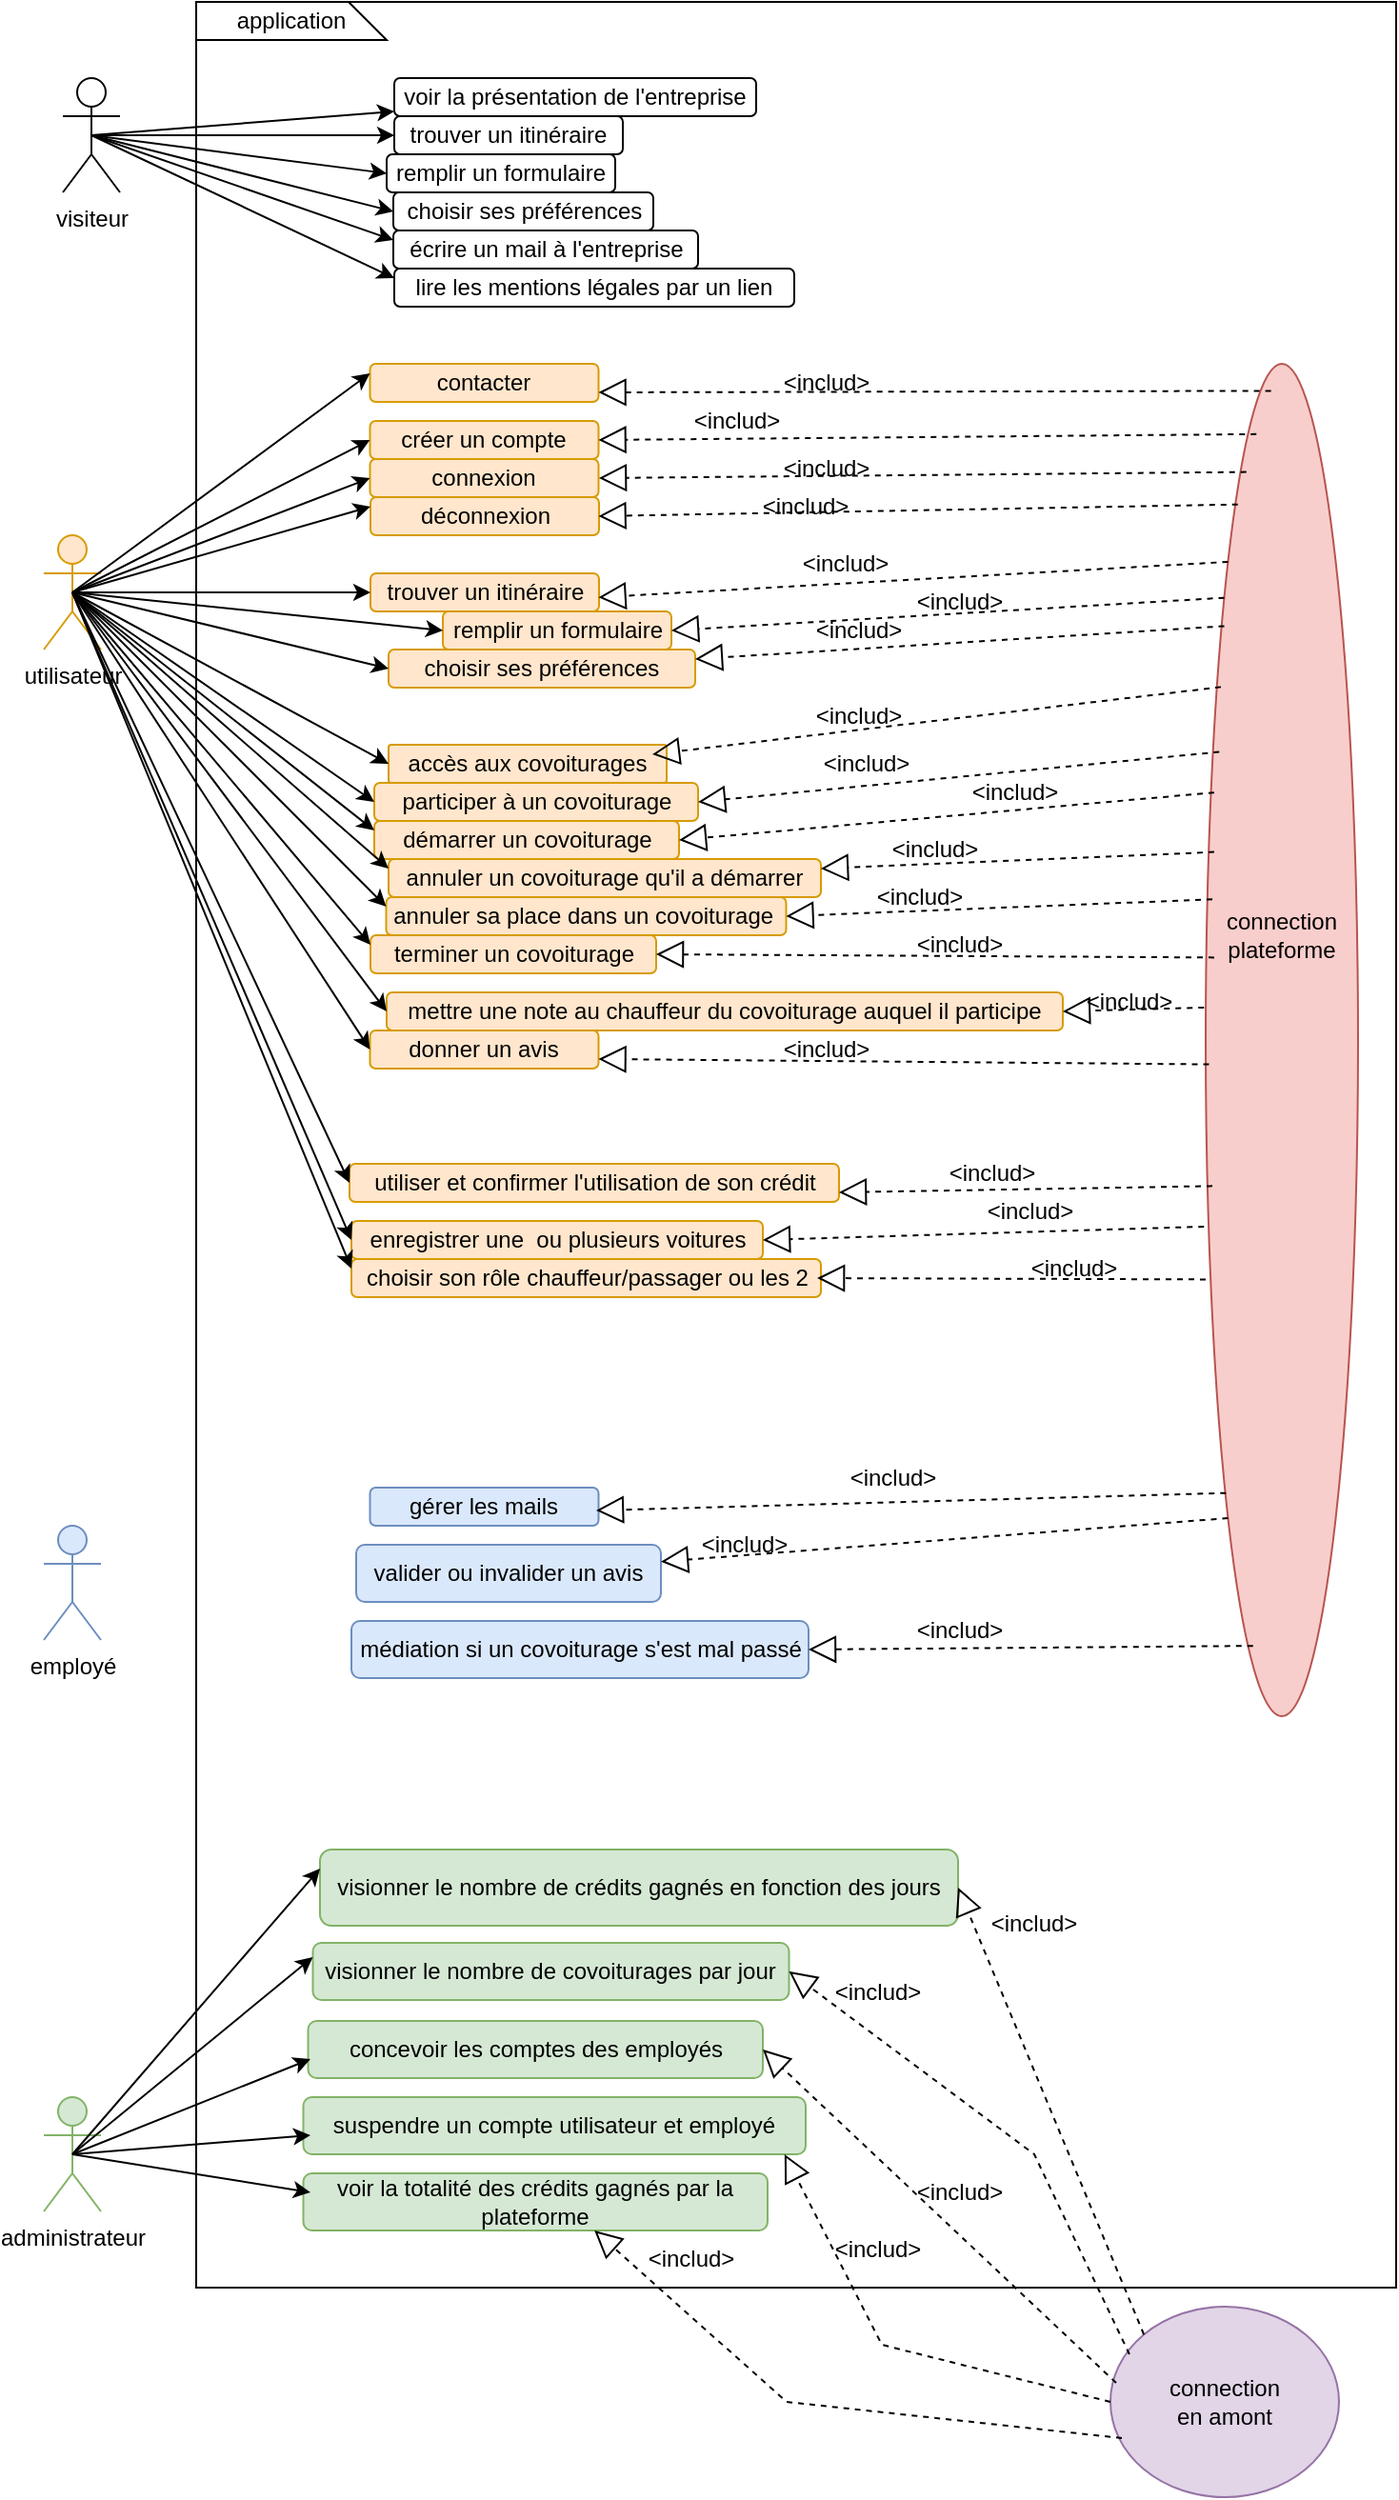 <mxfile version="26.0.6">
  <diagram name="Page-1" id="_enJAcIwX7tWnG5SBYwF">
    <mxGraphModel dx="880" dy="460" grid="1" gridSize="10" guides="1" tooltips="1" connect="1" arrows="1" fold="1" page="1" pageScale="1" pageWidth="827" pageHeight="1169" math="0" shadow="0">
      <root>
        <mxCell id="0" />
        <mxCell id="1" parent="0" />
        <mxCell id="Cdu9qTmXXRXPG9ns2q6v-1" value="" style="rounded=0;whiteSpace=wrap;html=1;" parent="1" vertex="1">
          <mxGeometry x="120" y="120" width="630" height="1200" as="geometry" />
        </mxCell>
        <mxCell id="Cdu9qTmXXRXPG9ns2q6v-2" value="visiteur" style="shape=umlActor;verticalLabelPosition=bottom;verticalAlign=top;html=1;outlineConnect=0;" parent="1" vertex="1">
          <mxGeometry x="50" y="160" width="30" height="60" as="geometry" />
        </mxCell>
        <mxCell id="Cdu9qTmXXRXPG9ns2q6v-3" value="" style="endArrow=classic;html=1;rounded=0;exitX=0.5;exitY=0.5;exitDx=0;exitDy=0;exitPerimeter=0;" parent="1" source="Cdu9qTmXXRXPG9ns2q6v-2" target="Cdu9qTmXXRXPG9ns2q6v-4" edge="1">
          <mxGeometry width="50" height="50" relative="1" as="geometry">
            <mxPoint x="390" y="210" as="sourcePoint" />
            <mxPoint x="250" y="180" as="targetPoint" />
          </mxGeometry>
        </mxCell>
        <mxCell id="Cdu9qTmXXRXPG9ns2q6v-4" value="voir la présentation de l&#39;entreprise" style="rounded=1;whiteSpace=wrap;html=1;" parent="1" vertex="1">
          <mxGeometry x="224" y="160" width="190" height="20" as="geometry" />
        </mxCell>
        <mxCell id="Cdu9qTmXXRXPG9ns2q6v-8" value="trouver un itinéraire" style="rounded=1;whiteSpace=wrap;html=1;" parent="1" vertex="1">
          <mxGeometry x="224" y="180" width="120" height="20" as="geometry" />
        </mxCell>
        <mxCell id="Cdu9qTmXXRXPG9ns2q6v-9" value="écrire un mail à l&#39;entreprise" style="rounded=1;whiteSpace=wrap;html=1;" parent="1" vertex="1">
          <mxGeometry x="223.5" y="240" width="160" height="20" as="geometry" />
        </mxCell>
        <mxCell id="Cdu9qTmXXRXPG9ns2q6v-12" value="lire les mentions légales par un lien" style="whiteSpace=wrap;html=1;rounded=1;" parent="1" vertex="1">
          <mxGeometry x="224" y="260" width="210" height="20" as="geometry" />
        </mxCell>
        <mxCell id="Cdu9qTmXXRXPG9ns2q6v-14" value="" style="endArrow=classic;html=1;rounded=0;entryX=0;entryY=0.5;entryDx=0;entryDy=0;exitX=0.5;exitY=0.5;exitDx=0;exitDy=0;exitPerimeter=0;" parent="1" source="Cdu9qTmXXRXPG9ns2q6v-2" target="Cdu9qTmXXRXPG9ns2q6v-8" edge="1">
          <mxGeometry width="50" height="50" relative="1" as="geometry">
            <mxPoint x="390" y="360" as="sourcePoint" />
            <mxPoint x="440" y="310" as="targetPoint" />
          </mxGeometry>
        </mxCell>
        <mxCell id="Cdu9qTmXXRXPG9ns2q6v-16" value="" style="endArrow=classic;html=1;rounded=0;exitX=0.5;exitY=0.5;exitDx=0;exitDy=0;exitPerimeter=0;entryX=0;entryY=0.25;entryDx=0;entryDy=0;" parent="1" source="Cdu9qTmXXRXPG9ns2q6v-2" target="Cdu9qTmXXRXPG9ns2q6v-12" edge="1">
          <mxGeometry width="50" height="50" relative="1" as="geometry">
            <mxPoint x="390" y="360" as="sourcePoint" />
            <mxPoint x="440" y="310" as="targetPoint" />
          </mxGeometry>
        </mxCell>
        <mxCell id="Cdu9qTmXXRXPG9ns2q6v-17" value="" style="endArrow=classic;html=1;rounded=0;exitX=0.5;exitY=0.5;exitDx=0;exitDy=0;exitPerimeter=0;entryX=0;entryY=0.25;entryDx=0;entryDy=0;" parent="1" source="Cdu9qTmXXRXPG9ns2q6v-2" target="Cdu9qTmXXRXPG9ns2q6v-9" edge="1">
          <mxGeometry width="50" height="50" relative="1" as="geometry">
            <mxPoint x="390" y="360" as="sourcePoint" />
            <mxPoint x="440" y="310" as="targetPoint" />
          </mxGeometry>
        </mxCell>
        <mxCell id="Cdu9qTmXXRXPG9ns2q6v-18" value="application" style="shape=card;whiteSpace=wrap;html=1;direction=south;" parent="1" vertex="1">
          <mxGeometry x="120" y="120" width="100" height="20" as="geometry" />
        </mxCell>
        <mxCell id="Cdu9qTmXXRXPG9ns2q6v-19" value="utilisateur" style="shape=umlActor;verticalLabelPosition=bottom;verticalAlign=top;html=1;outlineConnect=0;fillColor=#ffe6cc;strokeColor=#d79b00;" parent="1" vertex="1">
          <mxGeometry x="40" y="400" width="30" height="60" as="geometry" />
        </mxCell>
        <mxCell id="Cdu9qTmXXRXPG9ns2q6v-22" value="" style="ellipse;whiteSpace=wrap;html=1;direction=south;fillColor=#f8cecc;strokeColor=#b85450;" parent="1" vertex="1">
          <mxGeometry x="650" y="310" width="80" height="710" as="geometry" />
        </mxCell>
        <mxCell id="Cdu9qTmXXRXPG9ns2q6v-23" value="connexion" style="rounded=1;whiteSpace=wrap;html=1;fillColor=#ffe6cc;strokeColor=#d79b00;" parent="1" vertex="1">
          <mxGeometry x="211.25" y="360" width="120" height="20" as="geometry" />
        </mxCell>
        <mxCell id="Cdu9qTmXXRXPG9ns2q6v-26" value="déconnexion" style="rounded=1;whiteSpace=wrap;html=1;fillColor=#ffe6cc;strokeColor=#d79b00;" parent="1" vertex="1">
          <mxGeometry x="211.5" y="380" width="120" height="20" as="geometry" />
        </mxCell>
        <mxCell id="Cdu9qTmXXRXPG9ns2q6v-27" value="accès aux covoiturages" style="rounded=1;whiteSpace=wrap;html=1;arcSize=7;fillColor=#ffe6cc;strokeColor=#d79b00;" parent="1" vertex="1">
          <mxGeometry x="221" y="510" width="146" height="20" as="geometry" />
        </mxCell>
        <mxCell id="Cdu9qTmXXRXPG9ns2q6v-32" value="contacter" style="rounded=1;whiteSpace=wrap;html=1;fillColor=#ffe6cc;strokeColor=#d79b00;" parent="1" vertex="1">
          <mxGeometry x="211.25" y="310" width="120" height="20" as="geometry" />
        </mxCell>
        <mxCell id="Cdu9qTmXXRXPG9ns2q6v-33" value="trouver un itinéraire" style="rounded=1;whiteSpace=wrap;html=1;fillColor=#ffe6cc;strokeColor=#d79b00;" parent="1" vertex="1">
          <mxGeometry x="211.5" y="420" width="120" height="20" as="geometry" />
        </mxCell>
        <mxCell id="Cdu9qTmXXRXPG9ns2q6v-34" value="participer à un covoiturage" style="rounded=1;whiteSpace=wrap;html=1;fillColor=#ffe6cc;strokeColor=#d79b00;" parent="1" vertex="1">
          <mxGeometry x="213.5" y="530" width="170" height="20" as="geometry" />
        </mxCell>
        <mxCell id="Cdu9qTmXXRXPG9ns2q6v-35" style="edgeStyle=orthogonalEdgeStyle;rounded=0;orthogonalLoop=1;jettySize=auto;html=1;exitX=0.5;exitY=1;exitDx=0;exitDy=0;" parent="1" source="Cdu9qTmXXRXPG9ns2q6v-8" target="Cdu9qTmXXRXPG9ns2q6v-8" edge="1">
          <mxGeometry relative="1" as="geometry" />
        </mxCell>
        <mxCell id="Cdu9qTmXXRXPG9ns2q6v-36" value="donner un avis" style="rounded=1;whiteSpace=wrap;html=1;fillColor=#ffe6cc;strokeColor=#d79b00;" parent="1" vertex="1">
          <mxGeometry x="211.25" y="660" width="120" height="20" as="geometry" />
        </mxCell>
        <mxCell id="Cdu9qTmXXRXPG9ns2q6v-37" value="mettre une note au chauffeur du covoiturage auquel il participe" style="rounded=1;whiteSpace=wrap;html=1;fillColor=#ffe6cc;strokeColor=#d79b00;" parent="1" vertex="1">
          <mxGeometry x="220" y="640" width="355" height="20" as="geometry" />
        </mxCell>
        <mxCell id="Cdu9qTmXXRXPG9ns2q6v-38" value="choisir ses préférences" style="rounded=1;whiteSpace=wrap;html=1;fillColor=#ffe6cc;strokeColor=#d79b00;" parent="1" vertex="1">
          <mxGeometry x="221" y="460" width="161" height="20" as="geometry" />
        </mxCell>
        <mxCell id="Cdu9qTmXXRXPG9ns2q6v-39" value="créer un compte" style="rounded=1;whiteSpace=wrap;html=1;fillColor=#ffe6cc;strokeColor=#d79b00;" parent="1" vertex="1">
          <mxGeometry x="211.25" y="340" width="120" height="20" as="geometry" />
        </mxCell>
        <mxCell id="Cdu9qTmXXRXPG9ns2q6v-40" value="démarrer un covoiturage" style="rounded=1;whiteSpace=wrap;html=1;fillColor=#ffe6cc;strokeColor=#d79b00;" parent="1" vertex="1">
          <mxGeometry x="213.5" y="550" width="160" height="20" as="geometry" />
        </mxCell>
        <mxCell id="Cdu9qTmXXRXPG9ns2q6v-41" value="annuler un covoiturage qu&#39;il a démarrer" style="rounded=1;whiteSpace=wrap;html=1;fillColor=#ffe6cc;strokeColor=#d79b00;" parent="1" vertex="1">
          <mxGeometry x="221" y="570" width="227" height="20" as="geometry" />
        </mxCell>
        <mxCell id="Cdu9qTmXXRXPG9ns2q6v-42" value="terminer un covoiturage" style="rounded=1;whiteSpace=wrap;html=1;fillColor=#ffe6cc;strokeColor=#d79b00;" parent="1" vertex="1">
          <mxGeometry x="211.5" y="610" width="150" height="20" as="geometry" />
        </mxCell>
        <mxCell id="Cdu9qTmXXRXPG9ns2q6v-43" value="utiliser et confirmer l&#39;utilisation de son crédit" style="rounded=1;whiteSpace=wrap;html=1;fillColor=#ffe6cc;strokeColor=#d79b00;" parent="1" vertex="1">
          <mxGeometry x="200.5" y="730" width="257" height="20" as="geometry" />
        </mxCell>
        <mxCell id="Cdu9qTmXXRXPG9ns2q6v-44" value="enregistrer une&amp;nbsp; ou plusieurs voitures" style="rounded=1;whiteSpace=wrap;html=1;fillColor=#ffe6cc;strokeColor=#d79b00;" parent="1" vertex="1">
          <mxGeometry x="201.5" y="760" width="216" height="20" as="geometry" />
        </mxCell>
        <mxCell id="Cdu9qTmXXRXPG9ns2q6v-45" value="annuler sa place dans un covoiturage&amp;nbsp;" style="rounded=1;whiteSpace=wrap;html=1;fillColor=#ffe6cc;strokeColor=#d79b00;" parent="1" vertex="1">
          <mxGeometry x="219.75" y="590" width="210" height="20" as="geometry" />
        </mxCell>
        <mxCell id="Cdu9qTmXXRXPG9ns2q6v-46" value="employé" style="shape=umlActor;verticalLabelPosition=bottom;verticalAlign=top;html=1;outlineConnect=0;fillColor=#dae8fc;strokeColor=#6c8ebf;" parent="1" vertex="1">
          <mxGeometry x="40" y="920" width="30" height="60" as="geometry" />
        </mxCell>
        <mxCell id="Cdu9qTmXXRXPG9ns2q6v-47" value="gérer les mails" style="rounded=1;whiteSpace=wrap;html=1;fillColor=#dae8fc;strokeColor=#6c8ebf;" parent="1" vertex="1">
          <mxGeometry x="211.25" y="900" width="120" height="20" as="geometry" />
        </mxCell>
        <mxCell id="Cdu9qTmXXRXPG9ns2q6v-48" value="valider ou invalider un avis" style="rounded=1;whiteSpace=wrap;html=1;fillColor=#dae8fc;strokeColor=#6c8ebf;" parent="1" vertex="1">
          <mxGeometry x="204" y="930" width="160" height="30" as="geometry" />
        </mxCell>
        <mxCell id="Cdu9qTmXXRXPG9ns2q6v-49" value="médiation si un covoiturage s&#39;est mal passé" style="rounded=1;whiteSpace=wrap;html=1;fillColor=#dae8fc;strokeColor=#6c8ebf;" parent="1" vertex="1">
          <mxGeometry x="201.5" y="970" width="240" height="30" as="geometry" />
        </mxCell>
        <mxCell id="Cdu9qTmXXRXPG9ns2q6v-50" value="administrateur" style="shape=umlActor;verticalLabelPosition=bottom;verticalAlign=top;html=1;outlineConnect=0;fillColor=#d5e8d4;strokeColor=#82b366;" parent="1" vertex="1">
          <mxGeometry x="40" y="1220" width="30" height="60" as="geometry" />
        </mxCell>
        <mxCell id="Cdu9qTmXXRXPG9ns2q6v-51" value="choisir son rôle chauffeur/passager ou les 2" style="rounded=1;whiteSpace=wrap;html=1;fillColor=#ffe6cc;strokeColor=#d79b00;" parent="1" vertex="1">
          <mxGeometry x="201.5" y="780" width="246.5" height="20" as="geometry" />
        </mxCell>
        <mxCell id="Cdu9qTmXXRXPG9ns2q6v-52" value="remplir un formulaire" style="rounded=1;whiteSpace=wrap;html=1;fillColor=#ffe6cc;strokeColor=#d79b00;" parent="1" vertex="1">
          <mxGeometry x="249.5" y="440" width="120" height="20" as="geometry" />
        </mxCell>
        <mxCell id="Cdu9qTmXXRXPG9ns2q6v-55" value="" style="endArrow=classic;html=1;rounded=0;exitX=0.5;exitY=0.5;exitDx=0;exitDy=0;exitPerimeter=0;entryX=0;entryY=0.5;entryDx=0;entryDy=0;" parent="1" source="Cdu9qTmXXRXPG9ns2q6v-19" target="Cdu9qTmXXRXPG9ns2q6v-33" edge="1">
          <mxGeometry width="50" height="50" relative="1" as="geometry">
            <mxPoint x="133.5" y="475" as="sourcePoint" />
            <mxPoint x="183.5" y="425" as="targetPoint" />
          </mxGeometry>
        </mxCell>
        <mxCell id="Cdu9qTmXXRXPG9ns2q6v-56" value="" style="endArrow=classic;html=1;rounded=0;exitX=0.5;exitY=0.5;exitDx=0;exitDy=0;exitPerimeter=0;entryX=0;entryY=0.25;entryDx=0;entryDy=0;" parent="1" source="Cdu9qTmXXRXPG9ns2q6v-19" target="Cdu9qTmXXRXPG9ns2q6v-26" edge="1">
          <mxGeometry width="50" height="50" relative="1" as="geometry">
            <mxPoint x="134" y="455" as="sourcePoint" />
            <mxPoint x="184" y="405" as="targetPoint" />
          </mxGeometry>
        </mxCell>
        <mxCell id="Cdu9qTmXXRXPG9ns2q6v-57" value="" style="endArrow=classic;html=1;rounded=0;entryX=0;entryY=0.5;entryDx=0;entryDy=0;exitX=0.5;exitY=0.5;exitDx=0;exitDy=0;exitPerimeter=0;" parent="1" source="Cdu9qTmXXRXPG9ns2q6v-19" target="Cdu9qTmXXRXPG9ns2q6v-23" edge="1">
          <mxGeometry width="50" height="50" relative="1" as="geometry">
            <mxPoint x="60" y="435" as="sourcePoint" />
            <mxPoint x="110" y="385" as="targetPoint" />
          </mxGeometry>
        </mxCell>
        <mxCell id="Cdu9qTmXXRXPG9ns2q6v-58" value="" style="endArrow=classic;html=1;rounded=0;exitX=0.5;exitY=0.5;exitDx=0;exitDy=0;exitPerimeter=0;entryX=0;entryY=0.25;entryDx=0;entryDy=0;" parent="1" source="Cdu9qTmXXRXPG9ns2q6v-19" target="Cdu9qTmXXRXPG9ns2q6v-32" edge="1">
          <mxGeometry width="50" height="50" relative="1" as="geometry">
            <mxPoint x="130" y="380" as="sourcePoint" />
            <mxPoint x="180" y="330" as="targetPoint" />
          </mxGeometry>
        </mxCell>
        <mxCell id="Cdu9qTmXXRXPG9ns2q6v-59" value="" style="endArrow=classic;html=1;rounded=0;exitX=0.5;exitY=0.5;exitDx=0;exitDy=0;exitPerimeter=0;entryX=0;entryY=0.5;entryDx=0;entryDy=0;" parent="1" source="Cdu9qTmXXRXPG9ns2q6v-19" target="Cdu9qTmXXRXPG9ns2q6v-39" edge="1">
          <mxGeometry width="50" height="50" relative="1" as="geometry">
            <mxPoint x="120" y="410" as="sourcePoint" />
            <mxPoint x="170" y="360" as="targetPoint" />
          </mxGeometry>
        </mxCell>
        <mxCell id="Cdu9qTmXXRXPG9ns2q6v-61" value="" style="endArrow=classic;html=1;rounded=0;exitX=0.5;exitY=0.5;exitDx=0;exitDy=0;exitPerimeter=0;entryX=0;entryY=0.5;entryDx=0;entryDy=0;" parent="1" source="Cdu9qTmXXRXPG9ns2q6v-19" target="Cdu9qTmXXRXPG9ns2q6v-52" edge="1">
          <mxGeometry width="50" height="50" relative="1" as="geometry">
            <mxPoint x="390" y="580" as="sourcePoint" />
            <mxPoint x="440" y="530" as="targetPoint" />
          </mxGeometry>
        </mxCell>
        <mxCell id="Cdu9qTmXXRXPG9ns2q6v-62" value="" style="endArrow=classic;html=1;rounded=0;exitX=0.5;exitY=0.5;exitDx=0;exitDy=0;exitPerimeter=0;entryX=0;entryY=0.5;entryDx=0;entryDy=0;" parent="1" source="Cdu9qTmXXRXPG9ns2q6v-19" target="Cdu9qTmXXRXPG9ns2q6v-27" edge="1">
          <mxGeometry width="50" height="50" relative="1" as="geometry">
            <mxPoint x="140" y="510" as="sourcePoint" />
            <mxPoint x="180" y="470" as="targetPoint" />
          </mxGeometry>
        </mxCell>
        <mxCell id="Cdu9qTmXXRXPG9ns2q6v-65" value="" style="endArrow=classic;html=1;rounded=0;exitX=0.5;exitY=0.5;exitDx=0;exitDy=0;exitPerimeter=0;entryX=0;entryY=0.5;entryDx=0;entryDy=0;" parent="1" source="Cdu9qTmXXRXPG9ns2q6v-19" target="Cdu9qTmXXRXPG9ns2q6v-38" edge="1">
          <mxGeometry width="50" height="50" relative="1" as="geometry">
            <mxPoint x="140" y="560" as="sourcePoint" />
            <mxPoint x="190" y="510" as="targetPoint" />
          </mxGeometry>
        </mxCell>
        <mxCell id="Cdu9qTmXXRXPG9ns2q6v-66" value="" style="endArrow=classic;html=1;rounded=0;entryX=0;entryY=0.5;entryDx=0;entryDy=0;exitX=0.5;exitY=0.5;exitDx=0;exitDy=0;exitPerimeter=0;" parent="1" source="Cdu9qTmXXRXPG9ns2q6v-19" target="Cdu9qTmXXRXPG9ns2q6v-36" edge="1">
          <mxGeometry width="50" height="50" relative="1" as="geometry">
            <mxPoint x="60" y="430" as="sourcePoint" />
            <mxPoint x="190" y="510" as="targetPoint" />
          </mxGeometry>
        </mxCell>
        <mxCell id="Cdu9qTmXXRXPG9ns2q6v-68" value="" style="endArrow=classic;html=1;rounded=0;exitX=0.5;exitY=0.5;exitDx=0;exitDy=0;exitPerimeter=0;entryX=0;entryY=0.5;entryDx=0;entryDy=0;" parent="1" source="Cdu9qTmXXRXPG9ns2q6v-19" target="Cdu9qTmXXRXPG9ns2q6v-34" edge="1">
          <mxGeometry width="50" height="50" relative="1" as="geometry">
            <mxPoint x="150" y="540" as="sourcePoint" />
            <mxPoint x="200" y="490" as="targetPoint" />
          </mxGeometry>
        </mxCell>
        <mxCell id="Cdu9qTmXXRXPG9ns2q6v-69" value="" style="endArrow=classic;html=1;rounded=0;exitX=0.5;exitY=0.5;exitDx=0;exitDy=0;exitPerimeter=0;entryX=0;entryY=0.5;entryDx=0;entryDy=0;" parent="1" source="Cdu9qTmXXRXPG9ns2q6v-19" target="Cdu9qTmXXRXPG9ns2q6v-37" edge="1">
          <mxGeometry width="50" height="50" relative="1" as="geometry">
            <mxPoint x="130" y="600" as="sourcePoint" />
            <mxPoint x="180" y="550" as="targetPoint" />
          </mxGeometry>
        </mxCell>
        <mxCell id="Cdu9qTmXXRXPG9ns2q6v-71" value="" style="endArrow=classic;html=1;rounded=0;exitX=0.5;exitY=0.5;exitDx=0;exitDy=0;exitPerimeter=0;entryX=0;entryY=0.25;entryDx=0;entryDy=0;" parent="1" source="Cdu9qTmXXRXPG9ns2q6v-19" target="Cdu9qTmXXRXPG9ns2q6v-40" edge="1">
          <mxGeometry width="50" height="50" relative="1" as="geometry">
            <mxPoint x="130" y="620" as="sourcePoint" />
            <mxPoint x="180" y="570" as="targetPoint" />
          </mxGeometry>
        </mxCell>
        <mxCell id="Cdu9qTmXXRXPG9ns2q6v-72" value="" style="endArrow=classic;html=1;rounded=0;exitX=0.5;exitY=0.5;exitDx=0;exitDy=0;exitPerimeter=0;entryX=0;entryY=0.25;entryDx=0;entryDy=0;" parent="1" source="Cdu9qTmXXRXPG9ns2q6v-19" target="Cdu9qTmXXRXPG9ns2q6v-41" edge="1">
          <mxGeometry width="50" height="50" relative="1" as="geometry">
            <mxPoint x="140" y="640" as="sourcePoint" />
            <mxPoint x="190" y="590" as="targetPoint" />
          </mxGeometry>
        </mxCell>
        <mxCell id="Cdu9qTmXXRXPG9ns2q6v-73" value="" style="endArrow=classic;html=1;rounded=0;exitX=0.5;exitY=0.5;exitDx=0;exitDy=0;exitPerimeter=0;entryX=0;entryY=0.25;entryDx=0;entryDy=0;" parent="1" source="Cdu9qTmXXRXPG9ns2q6v-19" target="Cdu9qTmXXRXPG9ns2q6v-45" edge="1">
          <mxGeometry width="50" height="50" relative="1" as="geometry">
            <mxPoint x="140" y="660" as="sourcePoint" />
            <mxPoint x="200" y="585" as="targetPoint" />
          </mxGeometry>
        </mxCell>
        <mxCell id="Cdu9qTmXXRXPG9ns2q6v-75" value="" style="endArrow=classic;html=1;rounded=0;exitX=0.5;exitY=0.5;exitDx=0;exitDy=0;exitPerimeter=0;entryX=0;entryY=0.25;entryDx=0;entryDy=0;" parent="1" source="Cdu9qTmXXRXPG9ns2q6v-19" target="Cdu9qTmXXRXPG9ns2q6v-42" edge="1">
          <mxGeometry width="50" height="50" relative="1" as="geometry">
            <mxPoint x="54.25" y="450" as="sourcePoint" />
            <mxPoint x="200" y="640" as="targetPoint" />
          </mxGeometry>
        </mxCell>
        <mxCell id="Cdu9qTmXXRXPG9ns2q6v-76" value="" style="endArrow=classic;html=1;rounded=0;entryX=0;entryY=0.5;entryDx=0;entryDy=0;exitX=0.5;exitY=0.5;exitDx=0;exitDy=0;exitPerimeter=0;" parent="1" source="Cdu9qTmXXRXPG9ns2q6v-19" target="Cdu9qTmXXRXPG9ns2q6v-43" edge="1">
          <mxGeometry width="50" height="50" relative="1" as="geometry">
            <mxPoint x="50" y="430" as="sourcePoint" />
            <mxPoint x="190" y="640" as="targetPoint" />
          </mxGeometry>
        </mxCell>
        <mxCell id="Cdu9qTmXXRXPG9ns2q6v-79" value="" style="endArrow=classic;html=1;rounded=0;exitX=0.5;exitY=0.5;exitDx=0;exitDy=0;exitPerimeter=0;entryX=0;entryY=0.5;entryDx=0;entryDy=0;" parent="1" source="Cdu9qTmXXRXPG9ns2q6v-19" target="Cdu9qTmXXRXPG9ns2q6v-44" edge="1">
          <mxGeometry width="50" height="50" relative="1" as="geometry">
            <mxPoint x="140" y="720" as="sourcePoint" />
            <mxPoint x="190" y="670" as="targetPoint" />
          </mxGeometry>
        </mxCell>
        <mxCell id="Cdu9qTmXXRXPG9ns2q6v-81" value="" style="endArrow=classic;html=1;rounded=0;entryX=0;entryY=0.25;entryDx=0;entryDy=0;exitX=0.5;exitY=0.5;exitDx=0;exitDy=0;exitPerimeter=0;" parent="1" source="Cdu9qTmXXRXPG9ns2q6v-19" target="Cdu9qTmXXRXPG9ns2q6v-51" edge="1">
          <mxGeometry width="50" height="50" relative="1" as="geometry">
            <mxPoint x="140" y="740" as="sourcePoint" />
            <mxPoint x="180" y="690" as="targetPoint" />
          </mxGeometry>
        </mxCell>
        <mxCell id="Cdu9qTmXXRXPG9ns2q6v-89" value="remplir un formulaire" style="rounded=1;whiteSpace=wrap;html=1;" parent="1" vertex="1">
          <mxGeometry x="220" y="200" width="120" height="20" as="geometry" />
        </mxCell>
        <mxCell id="Cdu9qTmXXRXPG9ns2q6v-90" value="choisir ses préférences" style="rounded=1;whiteSpace=wrap;html=1;" parent="1" vertex="1">
          <mxGeometry x="223.5" y="220" width="136.5" height="20" as="geometry" />
        </mxCell>
        <mxCell id="Cdu9qTmXXRXPG9ns2q6v-91" value="" style="endArrow=classic;html=1;rounded=0;exitX=0.5;exitY=0.5;exitDx=0;exitDy=0;exitPerimeter=0;" parent="1" source="Cdu9qTmXXRXPG9ns2q6v-2" edge="1">
          <mxGeometry width="50" height="50" relative="1" as="geometry">
            <mxPoint x="170" y="260" as="sourcePoint" />
            <mxPoint x="220" y="210" as="targetPoint" />
          </mxGeometry>
        </mxCell>
        <mxCell id="Cdu9qTmXXRXPG9ns2q6v-92" value="" style="endArrow=classic;html=1;rounded=0;exitX=0.5;exitY=0.5;exitDx=0;exitDy=0;exitPerimeter=0;entryX=0;entryY=0.5;entryDx=0;entryDy=0;" parent="1" source="Cdu9qTmXXRXPG9ns2q6v-2" target="Cdu9qTmXXRXPG9ns2q6v-90" edge="1">
          <mxGeometry width="50" height="50" relative="1" as="geometry">
            <mxPoint x="180" y="280" as="sourcePoint" />
            <mxPoint x="220" y="230" as="targetPoint" />
          </mxGeometry>
        </mxCell>
        <mxCell id="Cdu9qTmXXRXPG9ns2q6v-95" value="" style="endArrow=block;dashed=1;endFill=0;endSize=12;html=1;rounded=0;entryX=0.865;entryY=0.2;entryDx=0;entryDy=0;entryPerimeter=0;exitX=0.835;exitY=0.867;exitDx=0;exitDy=0;exitPerimeter=0;" parent="1" source="Cdu9qTmXXRXPG9ns2q6v-22" edge="1">
          <mxGeometry width="160" relative="1" as="geometry">
            <mxPoint x="600" y="915" as="sourcePoint" />
            <mxPoint x="330.0" y="912" as="targetPoint" />
          </mxGeometry>
        </mxCell>
        <mxCell id="Cdu9qTmXXRXPG9ns2q6v-96" value="&amp;lt;includ&amp;gt;" style="text;strokeColor=none;align=center;fillColor=none;html=1;verticalAlign=middle;whiteSpace=wrap;rounded=0;" parent="1" vertex="1">
          <mxGeometry x="456.25" y="890" width="60" height="10" as="geometry" />
        </mxCell>
        <mxCell id="Cdu9qTmXXRXPG9ns2q6v-99" value="" style="endArrow=block;dashed=1;endFill=0;endSize=12;html=1;rounded=0;exitX=1;exitY=1;exitDx=0;exitDy=0;" parent="1" source="Cdu9qTmXXRXPG9ns2q6v-22" target="Cdu9qTmXXRXPG9ns2q6v-48" edge="1">
          <mxGeometry width="160" relative="1" as="geometry">
            <mxPoint x="660" y="920" as="sourcePoint" />
            <mxPoint x="770" y="950" as="targetPoint" />
          </mxGeometry>
        </mxCell>
        <mxCell id="Cdu9qTmXXRXPG9ns2q6v-100" value="" style="endArrow=block;dashed=1;endFill=0;endSize=12;html=1;rounded=0;entryX=1;entryY=0.5;entryDx=0;entryDy=0;exitX=0.948;exitY=0.689;exitDx=0;exitDy=0;exitPerimeter=0;" parent="1" source="Cdu9qTmXXRXPG9ns2q6v-22" target="Cdu9qTmXXRXPG9ns2q6v-49" edge="1">
          <mxGeometry width="160" relative="1" as="geometry">
            <mxPoint x="620" y="960" as="sourcePoint" />
            <mxPoint x="780" y="960" as="targetPoint" />
          </mxGeometry>
        </mxCell>
        <mxCell id="Cdu9qTmXXRXPG9ns2q6v-102" value="&amp;lt;includ&amp;gt;" style="text;strokeColor=none;align=center;fillColor=none;html=1;verticalAlign=middle;whiteSpace=wrap;rounded=0;" parent="1" vertex="1">
          <mxGeometry x="378.25" y="920" width="60" height="20" as="geometry" />
        </mxCell>
        <mxCell id="Cdu9qTmXXRXPG9ns2q6v-103" value="&amp;lt;includ&amp;gt;" style="text;strokeColor=none;align=center;fillColor=none;html=1;verticalAlign=middle;whiteSpace=wrap;rounded=0;" parent="1" vertex="1">
          <mxGeometry x="491.25" y="970" width="60" height="10" as="geometry" />
        </mxCell>
        <mxCell id="mjxwGMcQWarFKhQzUoQj-3" value="" style="endArrow=block;dashed=1;endFill=0;endSize=12;html=1;rounded=0;entryX=1;entryY=0.5;entryDx=0;entryDy=0;exitX=0.638;exitY=1.011;exitDx=0;exitDy=0;exitPerimeter=0;" edge="1" parent="1" source="Cdu9qTmXXRXPG9ns2q6v-22" target="Cdu9qTmXXRXPG9ns2q6v-44">
          <mxGeometry width="160" relative="1" as="geometry">
            <mxPoint x="620" y="730" as="sourcePoint" />
            <mxPoint x="780" y="730" as="targetPoint" />
          </mxGeometry>
        </mxCell>
        <mxCell id="mjxwGMcQWarFKhQzUoQj-9" value="" style="endArrow=block;dashed=1;endFill=0;endSize=12;html=1;rounded=0;entryX=1;entryY=0.75;entryDx=0;entryDy=0;exitX=0.518;exitY=0.978;exitDx=0;exitDy=0;exitPerimeter=0;" edge="1" parent="1" source="Cdu9qTmXXRXPG9ns2q6v-22" target="Cdu9qTmXXRXPG9ns2q6v-36">
          <mxGeometry width="160" relative="1" as="geometry">
            <mxPoint x="630" y="660" as="sourcePoint" />
            <mxPoint x="790" y="660" as="targetPoint" />
          </mxGeometry>
        </mxCell>
        <mxCell id="mjxwGMcQWarFKhQzUoQj-10" value="" style="endArrow=block;dashed=1;endFill=0;endSize=12;html=1;rounded=0;entryX=1;entryY=0.5;entryDx=0;entryDy=0;exitX=0.476;exitY=1.011;exitDx=0;exitDy=0;exitPerimeter=0;" edge="1" parent="1" source="Cdu9qTmXXRXPG9ns2q6v-22" target="Cdu9qTmXXRXPG9ns2q6v-37">
          <mxGeometry width="160" relative="1" as="geometry">
            <mxPoint x="660" y="600" as="sourcePoint" />
            <mxPoint x="780" y="640" as="targetPoint" />
          </mxGeometry>
        </mxCell>
        <mxCell id="mjxwGMcQWarFKhQzUoQj-11" value="" style="endArrow=block;dashed=1;endFill=0;endSize=12;html=1;rounded=0;exitX=0.67;exitY=0.956;exitDx=0;exitDy=0;exitPerimeter=0;" edge="1" parent="1">
          <mxGeometry width="160" relative="1" as="geometry">
            <mxPoint x="650" y="790.7" as="sourcePoint" />
            <mxPoint x="446.04" y="790" as="targetPoint" />
          </mxGeometry>
        </mxCell>
        <mxCell id="mjxwGMcQWarFKhQzUoQj-12" value="" style="endArrow=block;dashed=1;endFill=0;endSize=12;html=1;rounded=0;entryX=1;entryY=0.25;entryDx=0;entryDy=0;exitX=0.361;exitY=0.944;exitDx=0;exitDy=0;exitPerimeter=0;" edge="1" parent="1" source="Cdu9qTmXXRXPG9ns2q6v-22" target="Cdu9qTmXXRXPG9ns2q6v-41">
          <mxGeometry width="160" relative="1" as="geometry">
            <mxPoint x="600" y="579.5" as="sourcePoint" />
            <mxPoint x="760" y="579.5" as="targetPoint" />
          </mxGeometry>
        </mxCell>
        <mxCell id="mjxwGMcQWarFKhQzUoQj-13" value="" style="endArrow=block;dashed=1;endFill=0;endSize=12;html=1;rounded=0;exitX=0.439;exitY=0.944;exitDx=0;exitDy=0;exitPerimeter=0;entryX=1;entryY=0.5;entryDx=0;entryDy=0;" edge="1" parent="1" source="Cdu9qTmXXRXPG9ns2q6v-22" target="Cdu9qTmXXRXPG9ns2q6v-42">
          <mxGeometry width="160" relative="1" as="geometry">
            <mxPoint x="600" y="610" as="sourcePoint" />
            <mxPoint x="760" y="610" as="targetPoint" />
          </mxGeometry>
        </mxCell>
        <mxCell id="mjxwGMcQWarFKhQzUoQj-14" value="" style="endArrow=block;dashed=1;endFill=0;endSize=12;html=1;rounded=0;entryX=1;entryY=0.5;entryDx=0;entryDy=0;exitX=0.396;exitY=0.956;exitDx=0;exitDy=0;exitPerimeter=0;" edge="1" parent="1" source="Cdu9qTmXXRXPG9ns2q6v-22" target="Cdu9qTmXXRXPG9ns2q6v-45">
          <mxGeometry width="160" relative="1" as="geometry">
            <mxPoint x="630" y="520" as="sourcePoint" />
            <mxPoint x="780" y="600" as="targetPoint" />
          </mxGeometry>
        </mxCell>
        <mxCell id="mjxwGMcQWarFKhQzUoQj-15" value="" style="endArrow=block;dashed=1;endFill=0;endSize=12;html=1;rounded=0;entryX=1;entryY=0.75;entryDx=0;entryDy=0;exitX=0.608;exitY=0.956;exitDx=0;exitDy=0;exitPerimeter=0;" edge="1" parent="1" source="Cdu9qTmXXRXPG9ns2q6v-22" target="Cdu9qTmXXRXPG9ns2q6v-43">
          <mxGeometry width="160" relative="1" as="geometry">
            <mxPoint x="610" y="710" as="sourcePoint" />
            <mxPoint x="790" y="670" as="targetPoint" />
          </mxGeometry>
        </mxCell>
        <mxCell id="mjxwGMcQWarFKhQzUoQj-16" value="" style="endArrow=block;dashed=1;endFill=0;endSize=12;html=1;rounded=0;exitX=0.239;exitY=0.9;exitDx=0;exitDy=0;exitPerimeter=0;" edge="1" parent="1" source="Cdu9qTmXXRXPG9ns2q6v-22">
          <mxGeometry width="160" relative="1" as="geometry">
            <mxPoint x="668.09" y="467.65" as="sourcePoint" />
            <mxPoint x="359.502" y="515" as="targetPoint" />
          </mxGeometry>
        </mxCell>
        <mxCell id="mjxwGMcQWarFKhQzUoQj-17" value="" style="endArrow=block;dashed=1;endFill=0;endSize=12;html=1;rounded=0;entryX=1;entryY=0.25;entryDx=0;entryDy=0;exitX=0.194;exitY=0.878;exitDx=0;exitDy=0;exitPerimeter=0;" edge="1" parent="1" source="Cdu9qTmXXRXPG9ns2q6v-22" target="Cdu9qTmXXRXPG9ns2q6v-38">
          <mxGeometry width="160" relative="1" as="geometry">
            <mxPoint x="640" y="390" as="sourcePoint" />
            <mxPoint x="790" y="430" as="targetPoint" />
          </mxGeometry>
        </mxCell>
        <mxCell id="mjxwGMcQWarFKhQzUoQj-20" value="" style="endArrow=block;dashed=1;endFill=0;endSize=12;html=1;rounded=0;exitX=0;exitY=1;exitDx=0;exitDy=0;" edge="1" parent="1" source="Cdu9qTmXXRXPG9ns2q6v-22">
          <mxGeometry width="160" relative="1" as="geometry">
            <mxPoint x="682.99" y="370.0" as="sourcePoint" />
            <mxPoint x="331.25" y="432.59" as="targetPoint" />
          </mxGeometry>
        </mxCell>
        <mxCell id="mjxwGMcQWarFKhQzUoQj-21" value="" style="endArrow=block;dashed=1;endFill=0;endSize=12;html=1;rounded=0;exitX=0.104;exitY=0.789;exitDx=0;exitDy=0;exitPerimeter=0;" edge="1" parent="1" source="Cdu9qTmXXRXPG9ns2q6v-22">
          <mxGeometry width="160" relative="1" as="geometry">
            <mxPoint x="670" y="360" as="sourcePoint" />
            <mxPoint x="331.25" y="389.989" as="targetPoint" />
          </mxGeometry>
        </mxCell>
        <mxCell id="mjxwGMcQWarFKhQzUoQj-22" value="" style="endArrow=block;dashed=1;endFill=0;endSize=12;html=1;rounded=0;entryX=1;entryY=0.75;entryDx=0;entryDy=0;exitX=0.02;exitY=0.571;exitDx=0;exitDy=0;exitPerimeter=0;" edge="1" parent="1" source="Cdu9qTmXXRXPG9ns2q6v-22" target="Cdu9qTmXXRXPG9ns2q6v-32">
          <mxGeometry width="160" relative="1" as="geometry">
            <mxPoint x="650" y="330" as="sourcePoint" />
            <mxPoint x="810" y="330" as="targetPoint" />
          </mxGeometry>
        </mxCell>
        <mxCell id="mjxwGMcQWarFKhQzUoQj-23" value="" style="endArrow=block;dashed=1;endFill=0;endSize=12;html=1;rounded=0;entryX=1;entryY=0.5;entryDx=0;entryDy=0;exitX=0.052;exitY=0.667;exitDx=0;exitDy=0;exitPerimeter=0;" edge="1" parent="1" source="Cdu9qTmXXRXPG9ns2q6v-22" target="Cdu9qTmXXRXPG9ns2q6v-39">
          <mxGeometry width="160" relative="1" as="geometry">
            <mxPoint x="650" y="330" as="sourcePoint" />
            <mxPoint x="810" y="350" as="targetPoint" />
          </mxGeometry>
        </mxCell>
        <mxCell id="mjxwGMcQWarFKhQzUoQj-25" value="" style="endArrow=block;dashed=1;endFill=0;endSize=12;html=1;rounded=0;entryX=1;entryY=0.5;entryDx=0;entryDy=0;exitX=0.287;exitY=0.911;exitDx=0;exitDy=0;exitPerimeter=0;" edge="1" parent="1" source="Cdu9qTmXXRXPG9ns2q6v-22" target="Cdu9qTmXXRXPG9ns2q6v-34">
          <mxGeometry width="160" relative="1" as="geometry">
            <mxPoint x="620" y="520" as="sourcePoint" />
            <mxPoint x="780" y="530" as="targetPoint" />
          </mxGeometry>
        </mxCell>
        <mxCell id="mjxwGMcQWarFKhQzUoQj-26" value="" style="endArrow=block;dashed=1;endFill=0;endSize=12;html=1;rounded=0;entryX=1;entryY=0.5;entryDx=0;entryDy=0;exitX=0.317;exitY=0.944;exitDx=0;exitDy=0;exitPerimeter=0;" edge="1" parent="1" source="Cdu9qTmXXRXPG9ns2q6v-22" target="Cdu9qTmXXRXPG9ns2q6v-40">
          <mxGeometry width="160" relative="1" as="geometry">
            <mxPoint x="620" y="520" as="sourcePoint" />
            <mxPoint x="780" y="550" as="targetPoint" />
          </mxGeometry>
        </mxCell>
        <mxCell id="mjxwGMcQWarFKhQzUoQj-27" value="&amp;lt;includ&amp;gt;" style="text;strokeColor=none;align=center;fillColor=none;html=1;verticalAlign=middle;whiteSpace=wrap;rounded=0;" vertex="1" parent="1">
          <mxGeometry x="421.25" y="310" width="60" height="20" as="geometry" />
        </mxCell>
        <mxCell id="mjxwGMcQWarFKhQzUoQj-28" value="&amp;lt;includ&amp;gt;" style="text;strokeColor=none;align=center;fillColor=none;html=1;verticalAlign=middle;whiteSpace=wrap;rounded=0;" vertex="1" parent="1">
          <mxGeometry x="373.5" y="330" width="60" height="20" as="geometry" />
        </mxCell>
        <mxCell id="mjxwGMcQWarFKhQzUoQj-29" value="&amp;lt;includ&amp;gt;" style="text;strokeColor=none;align=center;fillColor=none;html=1;verticalAlign=middle;whiteSpace=wrap;rounded=0;" vertex="1" parent="1">
          <mxGeometry x="410" y="380" width="60" height="10" as="geometry" />
        </mxCell>
        <mxCell id="mjxwGMcQWarFKhQzUoQj-32" value="" style="endArrow=block;dashed=1;endFill=0;endSize=12;html=1;rounded=0;exitX=0.08;exitY=0.733;exitDx=0;exitDy=0;exitPerimeter=0;" edge="1" parent="1" source="Cdu9qTmXXRXPG9ns2q6v-22">
          <mxGeometry width="160" relative="1" as="geometry">
            <mxPoint x="556.5" y="344.33" as="sourcePoint" />
            <mxPoint x="331.5" y="369.998" as="targetPoint" />
          </mxGeometry>
        </mxCell>
        <mxCell id="mjxwGMcQWarFKhQzUoQj-33" value="&amp;lt;includ&amp;gt;" style="text;strokeColor=none;align=center;fillColor=none;html=1;verticalAlign=middle;whiteSpace=wrap;rounded=0;" vertex="1" parent="1">
          <mxGeometry x="431.25" y="410" width="60" height="10" as="geometry" />
        </mxCell>
        <mxCell id="mjxwGMcQWarFKhQzUoQj-34" value="&amp;lt;includ&amp;gt;" style="text;strokeColor=none;align=center;fillColor=none;html=1;verticalAlign=middle;whiteSpace=wrap;rounded=0;" vertex="1" parent="1">
          <mxGeometry x="421.25" y="360" width="60" height="10" as="geometry" />
        </mxCell>
        <mxCell id="mjxwGMcQWarFKhQzUoQj-35" value="&amp;lt;includ&amp;gt;" style="text;strokeColor=none;align=center;fillColor=none;html=1;verticalAlign=middle;whiteSpace=wrap;rounded=0;" vertex="1" parent="1">
          <mxGeometry x="438.25" y="445" width="60" height="10" as="geometry" />
        </mxCell>
        <mxCell id="mjxwGMcQWarFKhQzUoQj-43" value="&amp;lt;includ&amp;gt;" style="text;strokeColor=none;align=center;fillColor=none;html=1;verticalAlign=middle;whiteSpace=wrap;rounded=0;" vertex="1" parent="1">
          <mxGeometry x="441.5" y="515" width="60" height="10" as="geometry" />
        </mxCell>
        <mxCell id="mjxwGMcQWarFKhQzUoQj-44" value="&amp;lt;includ&amp;gt;" style="text;strokeColor=none;align=center;fillColor=none;html=1;verticalAlign=middle;whiteSpace=wrap;rounded=0;" vertex="1" parent="1">
          <mxGeometry x="438.25" y="490" width="60" height="10" as="geometry" />
        </mxCell>
        <mxCell id="mjxwGMcQWarFKhQzUoQj-48" value="&amp;lt;includ&amp;gt;" style="text;strokeColor=none;align=center;fillColor=none;html=1;verticalAlign=middle;whiteSpace=wrap;rounded=0;" vertex="1" parent="1">
          <mxGeometry x="520" y="530" width="60" height="10" as="geometry" />
        </mxCell>
        <mxCell id="mjxwGMcQWarFKhQzUoQj-50" value="&amp;lt;includ&amp;gt;" style="text;strokeColor=none;align=center;fillColor=none;html=1;verticalAlign=middle;whiteSpace=wrap;rounded=0;" vertex="1" parent="1">
          <mxGeometry x="477.5" y="560" width="60" height="10" as="geometry" />
        </mxCell>
        <mxCell id="mjxwGMcQWarFKhQzUoQj-55" value="&amp;lt;includ&amp;gt;" style="text;strokeColor=none;align=center;fillColor=none;html=1;verticalAlign=middle;whiteSpace=wrap;rounded=0;" vertex="1" parent="1">
          <mxGeometry x="470" y="585" width="60" height="10" as="geometry" />
        </mxCell>
        <mxCell id="mjxwGMcQWarFKhQzUoQj-56" value="&amp;lt;includ&amp;gt;" style="text;strokeColor=none;align=center;fillColor=none;html=1;verticalAlign=middle;whiteSpace=wrap;rounded=0;" vertex="1" parent="1">
          <mxGeometry x="491.25" y="610" width="60" height="10" as="geometry" />
        </mxCell>
        <mxCell id="mjxwGMcQWarFKhQzUoQj-59" value="&amp;lt;includ&amp;gt;" style="text;strokeColor=none;align=center;fillColor=none;html=1;verticalAlign=middle;whiteSpace=wrap;rounded=0;" vertex="1" parent="1">
          <mxGeometry x="421.25" y="665" width="60" height="10" as="geometry" />
        </mxCell>
        <mxCell id="mjxwGMcQWarFKhQzUoQj-61" value="&amp;lt;includ&amp;gt;" style="text;strokeColor=none;align=center;fillColor=none;html=1;verticalAlign=middle;whiteSpace=wrap;rounded=0;" vertex="1" parent="1">
          <mxGeometry x="551.25" y="780" width="60" height="10" as="geometry" />
        </mxCell>
        <mxCell id="mjxwGMcQWarFKhQzUoQj-62" value="&amp;lt;includ&amp;gt;" style="text;strokeColor=none;align=center;fillColor=none;html=1;verticalAlign=middle;whiteSpace=wrap;rounded=0;" vertex="1" parent="1">
          <mxGeometry x="528" y="750" width="60" height="10" as="geometry" />
        </mxCell>
        <mxCell id="mjxwGMcQWarFKhQzUoQj-64" value="&amp;lt;includ&amp;gt;" style="text;strokeColor=none;align=center;fillColor=none;html=1;verticalAlign=middle;whiteSpace=wrap;rounded=0;" vertex="1" parent="1">
          <mxGeometry x="508" y="730" width="60" height="10" as="geometry" />
        </mxCell>
        <mxCell id="mjxwGMcQWarFKhQzUoQj-65" value="&amp;lt;includ&amp;gt;" style="text;strokeColor=none;align=center;fillColor=none;html=1;verticalAlign=middle;whiteSpace=wrap;rounded=0;" vertex="1" parent="1">
          <mxGeometry x="580" y="640" width="60" height="10" as="geometry" />
        </mxCell>
        <mxCell id="mjxwGMcQWarFKhQzUoQj-71" value="suspendre un compte utilisateur et employé" style="rounded=1;whiteSpace=wrap;html=1;fillColor=#d5e8d4;strokeColor=#82b366;" vertex="1" parent="1">
          <mxGeometry x="176.25" y="1220" width="263.75" height="30" as="geometry" />
        </mxCell>
        <mxCell id="mjxwGMcQWarFKhQzUoQj-72" value="concevoir les comptes des employés" style="rounded=1;whiteSpace=wrap;html=1;fillColor=#d5e8d4;strokeColor=#82b366;" vertex="1" parent="1">
          <mxGeometry x="178.75" y="1180" width="238.75" height="30" as="geometry" />
        </mxCell>
        <mxCell id="mjxwGMcQWarFKhQzUoQj-74" value="voir la totalité des crédits gagnés par la plateforme" style="rounded=1;whiteSpace=wrap;html=1;fillColor=#d5e8d4;strokeColor=#82b366;" vertex="1" parent="1">
          <mxGeometry x="176.25" y="1260" width="243.75" height="30" as="geometry" />
        </mxCell>
        <mxCell id="mjxwGMcQWarFKhQzUoQj-75" value="visionner le nombre de covoiturages par jour" style="rounded=1;whiteSpace=wrap;html=1;fillColor=#d5e8d4;strokeColor=#82b366;" vertex="1" parent="1">
          <mxGeometry x="181.25" y="1139" width="250" height="30" as="geometry" />
        </mxCell>
        <mxCell id="mjxwGMcQWarFKhQzUoQj-76" value="visionner le nombre de crédits gagnés en fonction des jours" style="rounded=1;whiteSpace=wrap;html=1;fillColor=#d5e8d4;strokeColor=#82b366;" vertex="1" parent="1">
          <mxGeometry x="185" y="1090" width="335" height="40" as="geometry" />
        </mxCell>
        <mxCell id="mjxwGMcQWarFKhQzUoQj-79" value="" style="endArrow=classic;html=1;rounded=0;exitX=0.5;exitY=0.5;exitDx=0;exitDy=0;exitPerimeter=0;entryX=0;entryY=0.25;entryDx=0;entryDy=0;" edge="1" parent="1" source="Cdu9qTmXXRXPG9ns2q6v-50" target="mjxwGMcQWarFKhQzUoQj-76">
          <mxGeometry width="50" height="50" relative="1" as="geometry">
            <mxPoint x="130" y="1160" as="sourcePoint" />
            <mxPoint x="180" y="1110" as="targetPoint" />
          </mxGeometry>
        </mxCell>
        <mxCell id="mjxwGMcQWarFKhQzUoQj-80" value="" style="endArrow=classic;html=1;rounded=0;exitX=0.5;exitY=0.5;exitDx=0;exitDy=0;exitPerimeter=0;entryX=0;entryY=0.25;entryDx=0;entryDy=0;" edge="1" parent="1" source="Cdu9qTmXXRXPG9ns2q6v-50" target="mjxwGMcQWarFKhQzUoQj-75">
          <mxGeometry width="50" height="50" relative="1" as="geometry">
            <mxPoint x="130" y="1200" as="sourcePoint" />
            <mxPoint x="180" y="1150" as="targetPoint" />
          </mxGeometry>
        </mxCell>
        <mxCell id="mjxwGMcQWarFKhQzUoQj-81" value="" style="endArrow=classic;html=1;rounded=0;exitX=0.5;exitY=0.5;exitDx=0;exitDy=0;exitPerimeter=0;" edge="1" parent="1" source="Cdu9qTmXXRXPG9ns2q6v-50">
          <mxGeometry width="50" height="50" relative="1" as="geometry">
            <mxPoint x="130" y="1250" as="sourcePoint" />
            <mxPoint x="180" y="1200" as="targetPoint" />
          </mxGeometry>
        </mxCell>
        <mxCell id="mjxwGMcQWarFKhQzUoQj-82" value="" style="endArrow=classic;html=1;rounded=0;exitX=0.5;exitY=0.5;exitDx=0;exitDy=0;exitPerimeter=0;" edge="1" parent="1" source="Cdu9qTmXXRXPG9ns2q6v-50">
          <mxGeometry width="50" height="50" relative="1" as="geometry">
            <mxPoint x="130" y="1290" as="sourcePoint" />
            <mxPoint x="180" y="1240" as="targetPoint" />
          </mxGeometry>
        </mxCell>
        <mxCell id="mjxwGMcQWarFKhQzUoQj-83" value="" style="endArrow=classic;html=1;rounded=0;exitX=0.5;exitY=0.5;exitDx=0;exitDy=0;exitPerimeter=0;" edge="1" parent="1" source="Cdu9qTmXXRXPG9ns2q6v-50">
          <mxGeometry width="50" height="50" relative="1" as="geometry">
            <mxPoint x="130" y="1320" as="sourcePoint" />
            <mxPoint x="180" y="1270" as="targetPoint" />
          </mxGeometry>
        </mxCell>
        <mxCell id="mjxwGMcQWarFKhQzUoQj-85" value="connection plateforme" style="text;strokeColor=none;align=center;fillColor=none;html=1;verticalAlign=middle;whiteSpace=wrap;rounded=0;" vertex="1" parent="1">
          <mxGeometry x="660" y="595" width="60" height="30" as="geometry" />
        </mxCell>
        <mxCell id="mjxwGMcQWarFKhQzUoQj-91" value="" style="endArrow=block;dashed=1;endFill=0;endSize=12;html=1;rounded=0;entryX=1;entryY=0.5;entryDx=0;entryDy=0;exitX=0.173;exitY=0.878;exitDx=0;exitDy=0;exitPerimeter=0;" edge="1" parent="1" source="Cdu9qTmXXRXPG9ns2q6v-22" target="Cdu9qTmXXRXPG9ns2q6v-52">
          <mxGeometry width="160" relative="1" as="geometry">
            <mxPoint x="680" y="410" as="sourcePoint" />
            <mxPoint x="840" y="410" as="targetPoint" />
          </mxGeometry>
        </mxCell>
        <mxCell id="mjxwGMcQWarFKhQzUoQj-92" value="&amp;lt;includ&amp;gt;" style="text;strokeColor=none;align=center;fillColor=none;html=1;verticalAlign=middle;whiteSpace=wrap;rounded=0;" vertex="1" parent="1">
          <mxGeometry x="491.25" y="430" width="60" height="10" as="geometry" />
        </mxCell>
        <mxCell id="mjxwGMcQWarFKhQzUoQj-97" value="" style="ellipse;whiteSpace=wrap;html=1;fillColor=#e1d5e7;strokeColor=#9673a6;" vertex="1" parent="1">
          <mxGeometry x="600" y="1330" width="120" height="100" as="geometry" />
        </mxCell>
        <mxCell id="mjxwGMcQWarFKhQzUoQj-98" value="connection en amont" style="text;strokeColor=none;align=center;fillColor=none;html=1;verticalAlign=middle;whiteSpace=wrap;rounded=0;" vertex="1" parent="1">
          <mxGeometry x="630" y="1365" width="60" height="30" as="geometry" />
        </mxCell>
        <mxCell id="mjxwGMcQWarFKhQzUoQj-101" value="" style="endArrow=block;dashed=1;endFill=0;endSize=12;html=1;rounded=0;entryX=1;entryY=0.5;entryDx=0;entryDy=0;exitX=0.025;exitY=0.4;exitDx=0;exitDy=0;exitPerimeter=0;" edge="1" parent="1" source="mjxwGMcQWarFKhQzUoQj-97" target="mjxwGMcQWarFKhQzUoQj-72">
          <mxGeometry width="160" relative="1" as="geometry">
            <mxPoint x="610" y="1390" as="sourcePoint" />
            <mxPoint x="770" y="1390" as="targetPoint" />
          </mxGeometry>
        </mxCell>
        <mxCell id="mjxwGMcQWarFKhQzUoQj-102" value="" style="endArrow=block;dashed=1;endFill=0;endSize=12;html=1;rounded=0;entryX=1;entryY=0.5;entryDx=0;entryDy=0;exitX=0.083;exitY=0.25;exitDx=0;exitDy=0;exitPerimeter=0;" edge="1" parent="1" source="mjxwGMcQWarFKhQzUoQj-97" target="mjxwGMcQWarFKhQzUoQj-75">
          <mxGeometry width="160" relative="1" as="geometry">
            <mxPoint x="620" y="1370" as="sourcePoint" />
            <mxPoint x="780" y="1370" as="targetPoint" />
            <Array as="points">
              <mxPoint x="560" y="1250" />
            </Array>
          </mxGeometry>
        </mxCell>
        <mxCell id="mjxwGMcQWarFKhQzUoQj-103" value="" style="endArrow=block;dashed=1;endFill=0;endSize=12;html=1;rounded=0;entryX=0.958;entryY=1;entryDx=0;entryDy=0;exitX=0;exitY=0.5;exitDx=0;exitDy=0;entryPerimeter=0;" edge="1" parent="1" source="mjxwGMcQWarFKhQzUoQj-97" target="mjxwGMcQWarFKhQzUoQj-71">
          <mxGeometry width="160" relative="1" as="geometry">
            <mxPoint x="577.5" y="1415" as="sourcePoint" />
            <mxPoint x="417.5" y="1250" as="targetPoint" />
            <Array as="points">
              <mxPoint x="480" y="1350" />
            </Array>
          </mxGeometry>
        </mxCell>
        <mxCell id="mjxwGMcQWarFKhQzUoQj-105" value="" style="endArrow=block;dashed=1;endFill=0;endSize=12;html=1;rounded=0;entryX=1;entryY=0.5;entryDx=0;entryDy=0;exitX=0;exitY=0;exitDx=0;exitDy=0;" edge="1" parent="1" source="mjxwGMcQWarFKhQzUoQj-97" target="mjxwGMcQWarFKhQzUoQj-76">
          <mxGeometry width="160" relative="1" as="geometry">
            <mxPoint x="620" y="1360" as="sourcePoint" />
            <mxPoint x="780" y="1360" as="targetPoint" />
          </mxGeometry>
        </mxCell>
        <mxCell id="mjxwGMcQWarFKhQzUoQj-106" value="&amp;lt;includ&amp;gt;" style="text;strokeColor=none;align=center;fillColor=none;html=1;verticalAlign=middle;whiteSpace=wrap;rounded=0;" vertex="1" parent="1">
          <mxGeometry x="530" y="1119" width="60" height="20" as="geometry" />
        </mxCell>
        <mxCell id="mjxwGMcQWarFKhQzUoQj-107" value="&amp;lt;includ&amp;gt;" style="text;strokeColor=none;align=center;fillColor=none;html=1;verticalAlign=middle;whiteSpace=wrap;rounded=0;" vertex="1" parent="1">
          <mxGeometry x="448" y="1150" width="60" height="30" as="geometry" />
        </mxCell>
        <mxCell id="mjxwGMcQWarFKhQzUoQj-109" value="&amp;lt;includ&amp;gt;" style="text;strokeColor=none;align=center;fillColor=none;html=1;verticalAlign=middle;whiteSpace=wrap;rounded=0;" vertex="1" parent="1">
          <mxGeometry x="350" y="1300" width="60" height="10" as="geometry" />
        </mxCell>
        <mxCell id="mjxwGMcQWarFKhQzUoQj-110" value="&amp;lt;includ&amp;gt;" style="text;strokeColor=none;align=center;fillColor=none;html=1;verticalAlign=middle;whiteSpace=wrap;rounded=0;" vertex="1" parent="1">
          <mxGeometry x="448" y="1290" width="60" height="20" as="geometry" />
        </mxCell>
        <mxCell id="mjxwGMcQWarFKhQzUoQj-111" value="&amp;lt;includ&amp;gt;" style="text;strokeColor=none;align=center;fillColor=none;html=1;verticalAlign=middle;whiteSpace=wrap;rounded=0;" vertex="1" parent="1">
          <mxGeometry x="491.25" y="1260" width="60" height="20" as="geometry" />
        </mxCell>
        <mxCell id="mjxwGMcQWarFKhQzUoQj-112" value="" style="endArrow=block;dashed=1;endFill=0;endSize=12;html=1;rounded=0;entryX=0.627;entryY=1;entryDx=0;entryDy=0;entryPerimeter=0;exitX=0.05;exitY=0.69;exitDx=0;exitDy=0;exitPerimeter=0;" edge="1" parent="1" source="mjxwGMcQWarFKhQzUoQj-97" target="mjxwGMcQWarFKhQzUoQj-74">
          <mxGeometry width="160" relative="1" as="geometry">
            <mxPoint x="610" y="1400" as="sourcePoint" />
            <mxPoint x="770" y="1400" as="targetPoint" />
            <Array as="points">
              <mxPoint x="430" y="1380" />
            </Array>
          </mxGeometry>
        </mxCell>
      </root>
    </mxGraphModel>
  </diagram>
</mxfile>
